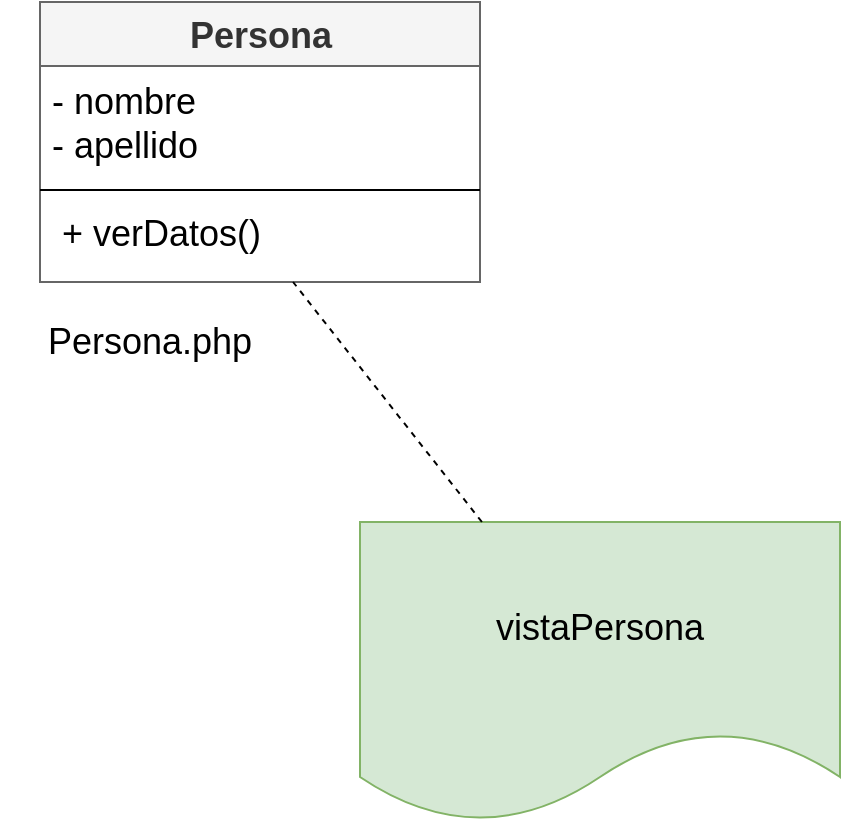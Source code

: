<mxfile version="13.0.3" type="device"><diagram id="dvsSzc-ZKeiGg3H9aeIJ" name="Page-1"><mxGraphModel dx="910" dy="824" grid="1" gridSize="10" guides="1" tooltips="1" connect="1" arrows="1" fold="1" page="1" pageScale="1" pageWidth="1100" pageHeight="850" math="0" shadow="0"><root><mxCell id="0"/><mxCell id="1" parent="0"/><mxCell id="Dlon-VcZxMywj9R7nSBk-14" value="&lt;font style=&quot;font-size: 18px&quot;&gt;Persona&lt;/font&gt;" style="swimlane;fontStyle=1;align=center;verticalAlign=top;childLayout=stackLayout;horizontal=1;startSize=32;horizontalStack=0;resizeParent=1;resizeParentMax=0;resizeLast=0;collapsible=1;marginBottom=0;rounded=0;html=1;fillColor=#f5f5f5;strokeColor=#666666;fontColor=#333333;" vertex="1" parent="1"><mxGeometry x="80" y="80" width="220" height="140" as="geometry"/></mxCell><mxCell id="Dlon-VcZxMywj9R7nSBk-15" value="- nombre&#10;- apellido" style="text;strokeColor=none;fillColor=none;align=left;verticalAlign=top;spacingLeft=4;spacingRight=4;overflow=hidden;rotatable=0;points=[[0,0.5],[1,0.5]];portConstraint=eastwest;fontSize=18;" vertex="1" parent="Dlon-VcZxMywj9R7nSBk-14"><mxGeometry y="32" width="220" height="58" as="geometry"/></mxCell><mxCell id="Dlon-VcZxMywj9R7nSBk-16" value="" style="line;strokeWidth=1;fillColor=none;align=left;verticalAlign=middle;spacingTop=-1;spacingLeft=3;spacingRight=3;rotatable=0;labelPosition=right;points=[];portConstraint=eastwest;" vertex="1" parent="Dlon-VcZxMywj9R7nSBk-14"><mxGeometry y="90" width="220" height="8" as="geometry"/></mxCell><mxCell id="Dlon-VcZxMywj9R7nSBk-17" value=" + verDatos()" style="text;strokeColor=none;fillColor=none;align=left;verticalAlign=top;spacingLeft=4;spacingRight=4;overflow=hidden;rotatable=0;points=[[0,0.5],[1,0.5]];portConstraint=eastwest;fontSize=18;" vertex="1" parent="Dlon-VcZxMywj9R7nSBk-14"><mxGeometry y="98" width="220" height="42" as="geometry"/></mxCell><mxCell id="Dlon-VcZxMywj9R7nSBk-22" value="&lt;font style=&quot;font-size: 18px&quot;&gt;Persona.php&lt;/font&gt;" style="text;html=1;strokeColor=none;fillColor=none;align=center;verticalAlign=middle;whiteSpace=wrap;rounded=0;startSize=32;" vertex="1" parent="1"><mxGeometry x="60" y="240" width="150" height="20" as="geometry"/></mxCell><mxCell id="Dlon-VcZxMywj9R7nSBk-23" value="&lt;font style=&quot;font-size: 18px&quot;&gt;vistaPersona&lt;/font&gt;" style="shape=document;whiteSpace=wrap;html=1;boundedLbl=1;rounded=0;startSize=32;fillColor=#d5e8d4;strokeColor=#82b366;" vertex="1" parent="1"><mxGeometry x="240" y="340" width="240" height="150" as="geometry"/></mxCell><mxCell id="Dlon-VcZxMywj9R7nSBk-24" value="" style="endArrow=none;dashed=1;html=1;fontSize=18;" edge="1" parent="1" source="Dlon-VcZxMywj9R7nSBk-23" target="Dlon-VcZxMywj9R7nSBk-17"><mxGeometry width="50" height="50" relative="1" as="geometry"><mxPoint x="220" y="300" as="sourcePoint"/><mxPoint x="270" y="250" as="targetPoint"/></mxGeometry></mxCell></root></mxGraphModel></diagram></mxfile>